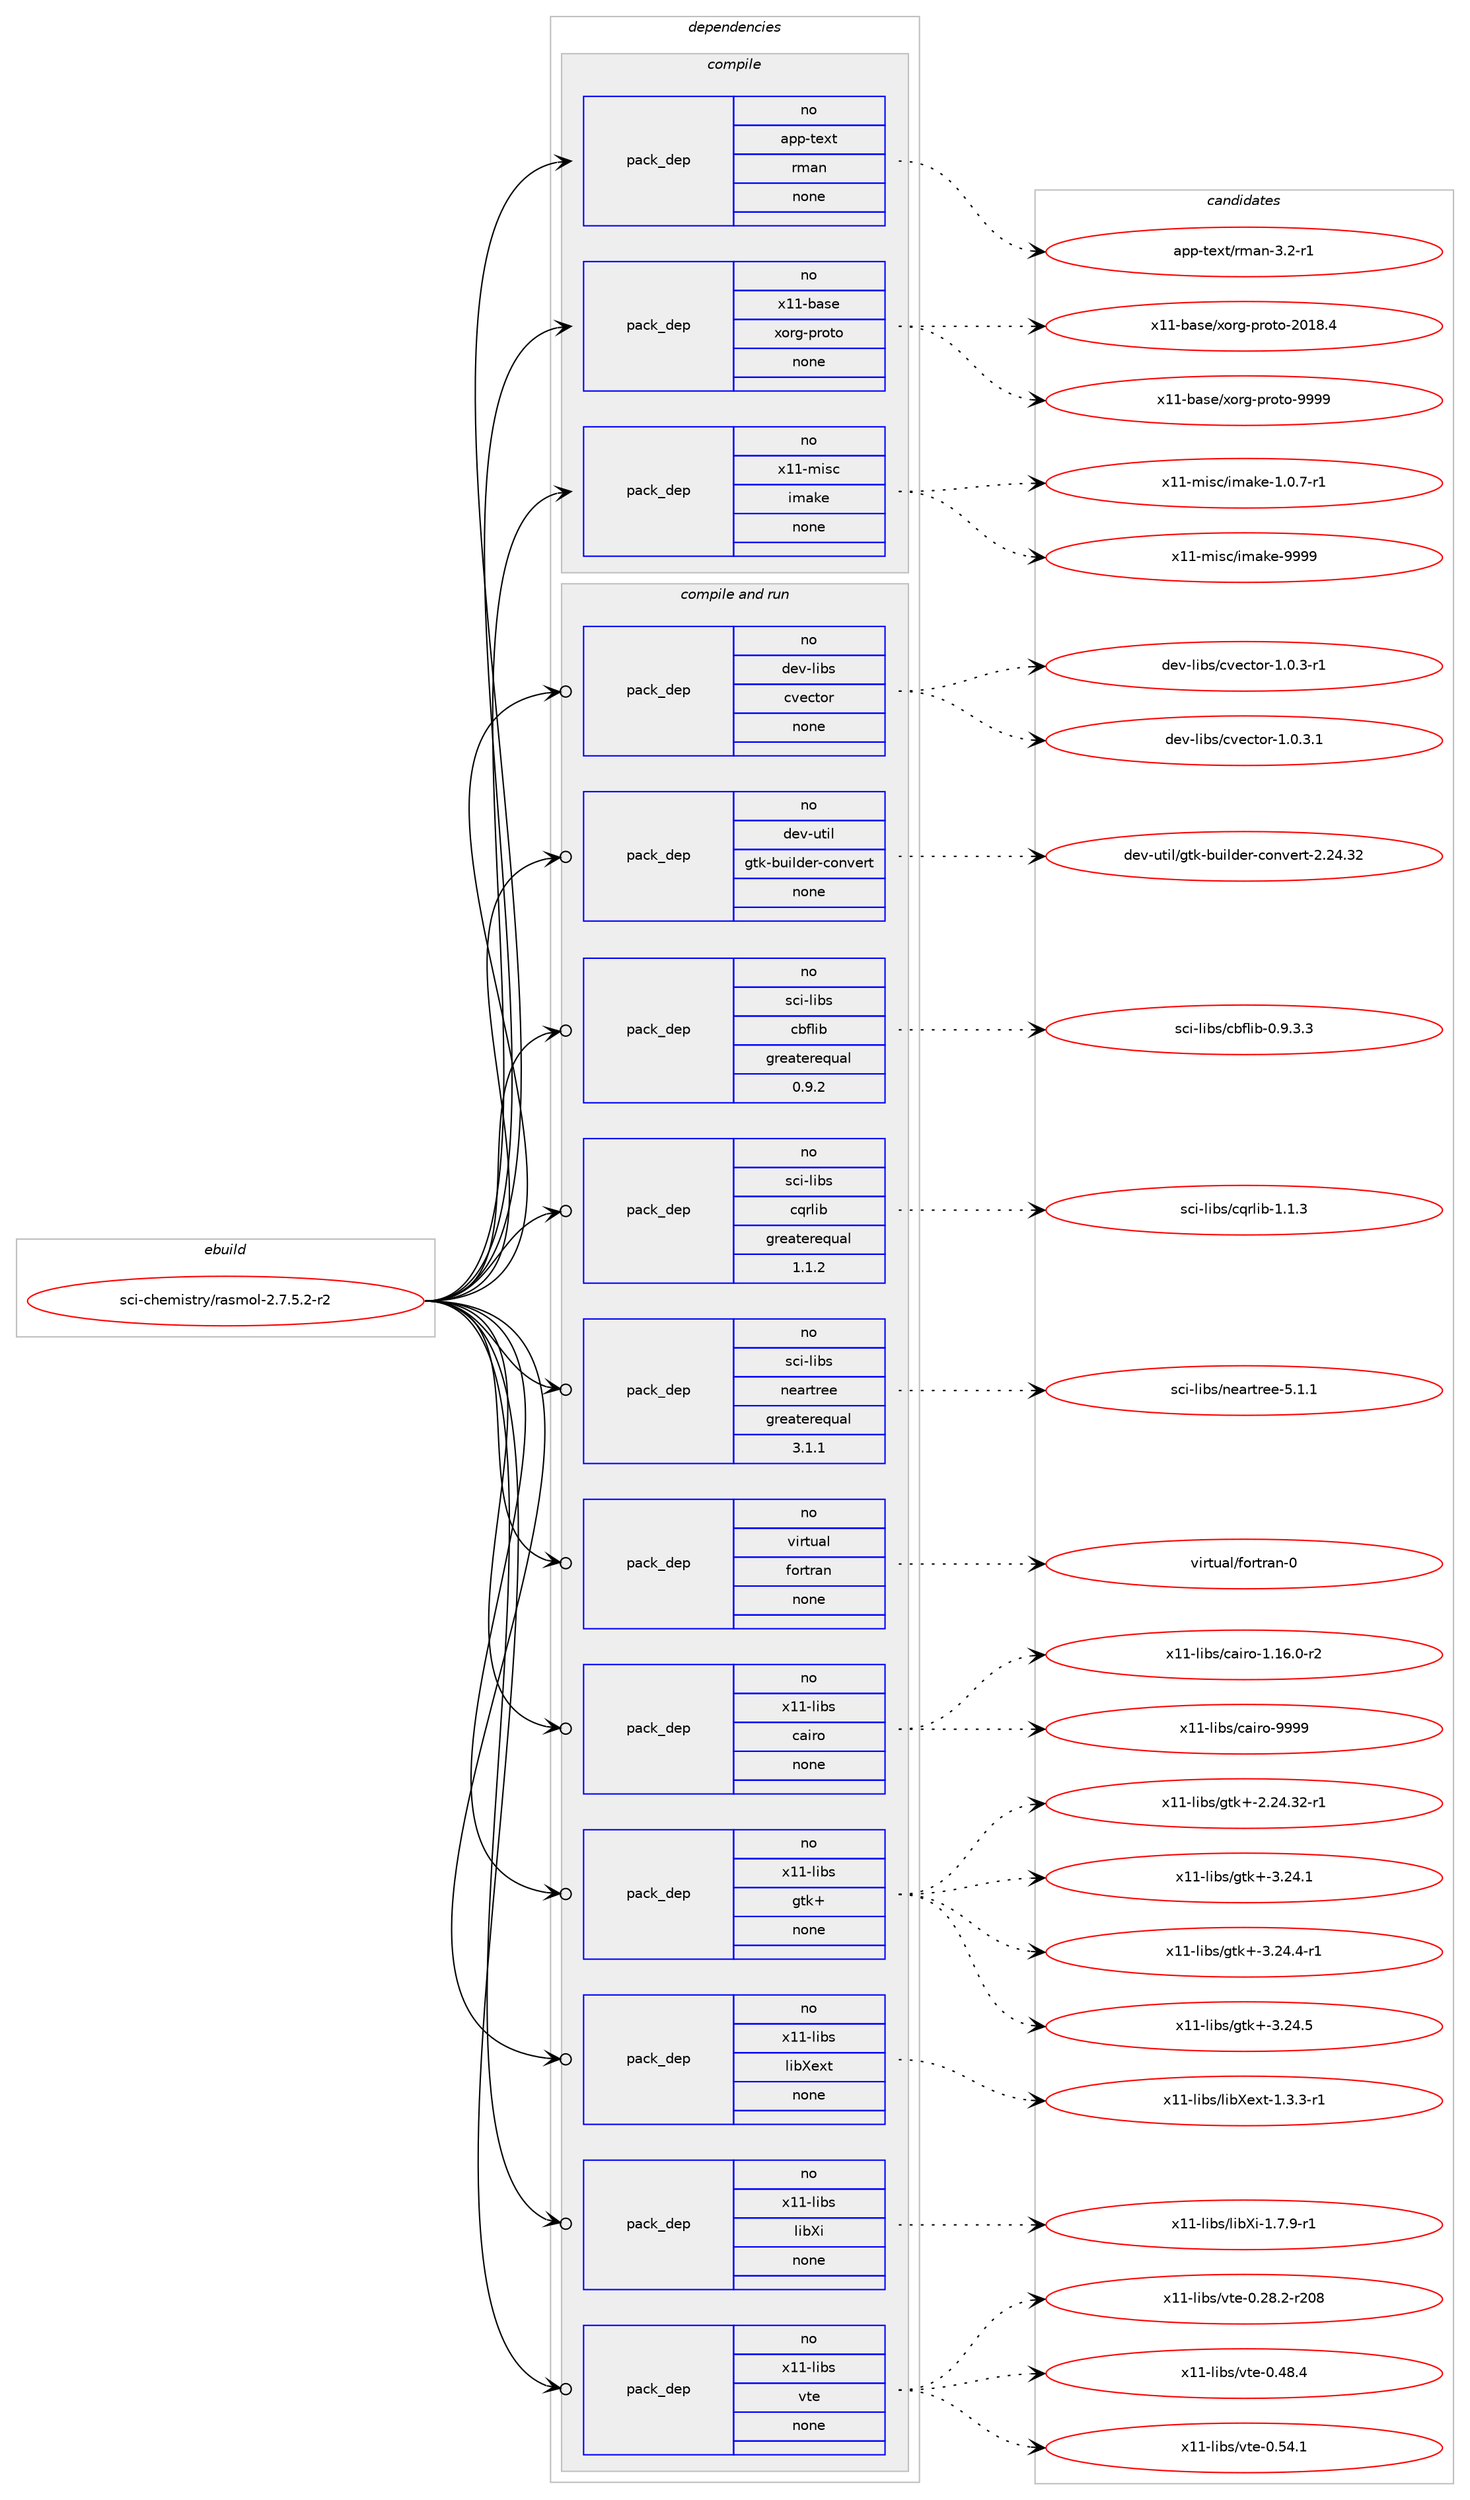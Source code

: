 digraph prolog {

# *************
# Graph options
# *************

newrank=true;
concentrate=true;
compound=true;
graph [rankdir=LR,fontname=Helvetica,fontsize=10,ranksep=1.5];#, ranksep=2.5, nodesep=0.2];
edge  [arrowhead=vee];
node  [fontname=Helvetica,fontsize=10];

# **********
# The ebuild
# **********

subgraph cluster_leftcol {
color=gray;
rank=same;
label=<<i>ebuild</i>>;
id [label="sci-chemistry/rasmol-2.7.5.2-r2", color=red, width=4, href="../sci-chemistry/rasmol-2.7.5.2-r2.svg"];
}

# ****************
# The dependencies
# ****************

subgraph cluster_midcol {
color=gray;
label=<<i>dependencies</i>>;
subgraph cluster_compile {
fillcolor="#eeeeee";
style=filled;
label=<<i>compile</i>>;
subgraph pack1208535 {
dependency1688697 [label=<<TABLE BORDER="0" CELLBORDER="1" CELLSPACING="0" CELLPADDING="4" WIDTH="220"><TR><TD ROWSPAN="6" CELLPADDING="30">pack_dep</TD></TR><TR><TD WIDTH="110">no</TD></TR><TR><TD>app-text</TD></TR><TR><TD>rman</TD></TR><TR><TD>none</TD></TR><TR><TD></TD></TR></TABLE>>, shape=none, color=blue];
}
id:e -> dependency1688697:w [weight=20,style="solid",arrowhead="vee"];
subgraph pack1208536 {
dependency1688698 [label=<<TABLE BORDER="0" CELLBORDER="1" CELLSPACING="0" CELLPADDING="4" WIDTH="220"><TR><TD ROWSPAN="6" CELLPADDING="30">pack_dep</TD></TR><TR><TD WIDTH="110">no</TD></TR><TR><TD>x11-base</TD></TR><TR><TD>xorg-proto</TD></TR><TR><TD>none</TD></TR><TR><TD></TD></TR></TABLE>>, shape=none, color=blue];
}
id:e -> dependency1688698:w [weight=20,style="solid",arrowhead="vee"];
subgraph pack1208537 {
dependency1688699 [label=<<TABLE BORDER="0" CELLBORDER="1" CELLSPACING="0" CELLPADDING="4" WIDTH="220"><TR><TD ROWSPAN="6" CELLPADDING="30">pack_dep</TD></TR><TR><TD WIDTH="110">no</TD></TR><TR><TD>x11-misc</TD></TR><TR><TD>imake</TD></TR><TR><TD>none</TD></TR><TR><TD></TD></TR></TABLE>>, shape=none, color=blue];
}
id:e -> dependency1688699:w [weight=20,style="solid",arrowhead="vee"];
}
subgraph cluster_compileandrun {
fillcolor="#eeeeee";
style=filled;
label=<<i>compile and run</i>>;
subgraph pack1208538 {
dependency1688700 [label=<<TABLE BORDER="0" CELLBORDER="1" CELLSPACING="0" CELLPADDING="4" WIDTH="220"><TR><TD ROWSPAN="6" CELLPADDING="30">pack_dep</TD></TR><TR><TD WIDTH="110">no</TD></TR><TR><TD>dev-libs</TD></TR><TR><TD>cvector</TD></TR><TR><TD>none</TD></TR><TR><TD></TD></TR></TABLE>>, shape=none, color=blue];
}
id:e -> dependency1688700:w [weight=20,style="solid",arrowhead="odotvee"];
subgraph pack1208539 {
dependency1688701 [label=<<TABLE BORDER="0" CELLBORDER="1" CELLSPACING="0" CELLPADDING="4" WIDTH="220"><TR><TD ROWSPAN="6" CELLPADDING="30">pack_dep</TD></TR><TR><TD WIDTH="110">no</TD></TR><TR><TD>dev-util</TD></TR><TR><TD>gtk-builder-convert</TD></TR><TR><TD>none</TD></TR><TR><TD></TD></TR></TABLE>>, shape=none, color=blue];
}
id:e -> dependency1688701:w [weight=20,style="solid",arrowhead="odotvee"];
subgraph pack1208540 {
dependency1688702 [label=<<TABLE BORDER="0" CELLBORDER="1" CELLSPACING="0" CELLPADDING="4" WIDTH="220"><TR><TD ROWSPAN="6" CELLPADDING="30">pack_dep</TD></TR><TR><TD WIDTH="110">no</TD></TR><TR><TD>sci-libs</TD></TR><TR><TD>cbflib</TD></TR><TR><TD>greaterequal</TD></TR><TR><TD>0.9.2</TD></TR></TABLE>>, shape=none, color=blue];
}
id:e -> dependency1688702:w [weight=20,style="solid",arrowhead="odotvee"];
subgraph pack1208541 {
dependency1688703 [label=<<TABLE BORDER="0" CELLBORDER="1" CELLSPACING="0" CELLPADDING="4" WIDTH="220"><TR><TD ROWSPAN="6" CELLPADDING="30">pack_dep</TD></TR><TR><TD WIDTH="110">no</TD></TR><TR><TD>sci-libs</TD></TR><TR><TD>cqrlib</TD></TR><TR><TD>greaterequal</TD></TR><TR><TD>1.1.2</TD></TR></TABLE>>, shape=none, color=blue];
}
id:e -> dependency1688703:w [weight=20,style="solid",arrowhead="odotvee"];
subgraph pack1208542 {
dependency1688704 [label=<<TABLE BORDER="0" CELLBORDER="1" CELLSPACING="0" CELLPADDING="4" WIDTH="220"><TR><TD ROWSPAN="6" CELLPADDING="30">pack_dep</TD></TR><TR><TD WIDTH="110">no</TD></TR><TR><TD>sci-libs</TD></TR><TR><TD>neartree</TD></TR><TR><TD>greaterequal</TD></TR><TR><TD>3.1.1</TD></TR></TABLE>>, shape=none, color=blue];
}
id:e -> dependency1688704:w [weight=20,style="solid",arrowhead="odotvee"];
subgraph pack1208543 {
dependency1688705 [label=<<TABLE BORDER="0" CELLBORDER="1" CELLSPACING="0" CELLPADDING="4" WIDTH="220"><TR><TD ROWSPAN="6" CELLPADDING="30">pack_dep</TD></TR><TR><TD WIDTH="110">no</TD></TR><TR><TD>virtual</TD></TR><TR><TD>fortran</TD></TR><TR><TD>none</TD></TR><TR><TD></TD></TR></TABLE>>, shape=none, color=blue];
}
id:e -> dependency1688705:w [weight=20,style="solid",arrowhead="odotvee"];
subgraph pack1208544 {
dependency1688706 [label=<<TABLE BORDER="0" CELLBORDER="1" CELLSPACING="0" CELLPADDING="4" WIDTH="220"><TR><TD ROWSPAN="6" CELLPADDING="30">pack_dep</TD></TR><TR><TD WIDTH="110">no</TD></TR><TR><TD>x11-libs</TD></TR><TR><TD>cairo</TD></TR><TR><TD>none</TD></TR><TR><TD></TD></TR></TABLE>>, shape=none, color=blue];
}
id:e -> dependency1688706:w [weight=20,style="solid",arrowhead="odotvee"];
subgraph pack1208545 {
dependency1688707 [label=<<TABLE BORDER="0" CELLBORDER="1" CELLSPACING="0" CELLPADDING="4" WIDTH="220"><TR><TD ROWSPAN="6" CELLPADDING="30">pack_dep</TD></TR><TR><TD WIDTH="110">no</TD></TR><TR><TD>x11-libs</TD></TR><TR><TD>gtk+</TD></TR><TR><TD>none</TD></TR><TR><TD></TD></TR></TABLE>>, shape=none, color=blue];
}
id:e -> dependency1688707:w [weight=20,style="solid",arrowhead="odotvee"];
subgraph pack1208546 {
dependency1688708 [label=<<TABLE BORDER="0" CELLBORDER="1" CELLSPACING="0" CELLPADDING="4" WIDTH="220"><TR><TD ROWSPAN="6" CELLPADDING="30">pack_dep</TD></TR><TR><TD WIDTH="110">no</TD></TR><TR><TD>x11-libs</TD></TR><TR><TD>libXext</TD></TR><TR><TD>none</TD></TR><TR><TD></TD></TR></TABLE>>, shape=none, color=blue];
}
id:e -> dependency1688708:w [weight=20,style="solid",arrowhead="odotvee"];
subgraph pack1208547 {
dependency1688709 [label=<<TABLE BORDER="0" CELLBORDER="1" CELLSPACING="0" CELLPADDING="4" WIDTH="220"><TR><TD ROWSPAN="6" CELLPADDING="30">pack_dep</TD></TR><TR><TD WIDTH="110">no</TD></TR><TR><TD>x11-libs</TD></TR><TR><TD>libXi</TD></TR><TR><TD>none</TD></TR><TR><TD></TD></TR></TABLE>>, shape=none, color=blue];
}
id:e -> dependency1688709:w [weight=20,style="solid",arrowhead="odotvee"];
subgraph pack1208548 {
dependency1688710 [label=<<TABLE BORDER="0" CELLBORDER="1" CELLSPACING="0" CELLPADDING="4" WIDTH="220"><TR><TD ROWSPAN="6" CELLPADDING="30">pack_dep</TD></TR><TR><TD WIDTH="110">no</TD></TR><TR><TD>x11-libs</TD></TR><TR><TD>vte</TD></TR><TR><TD>none</TD></TR><TR><TD></TD></TR></TABLE>>, shape=none, color=blue];
}
id:e -> dependency1688710:w [weight=20,style="solid",arrowhead="odotvee"];
}
subgraph cluster_run {
fillcolor="#eeeeee";
style=filled;
label=<<i>run</i>>;
}
}

# **************
# The candidates
# **************

subgraph cluster_choices {
rank=same;
color=gray;
label=<<i>candidates</i>>;

subgraph choice1208535 {
color=black;
nodesep=1;
choice97112112451161011201164711410997110455146504511449 [label="app-text/rman-3.2-r1", color=red, width=4,href="../app-text/rman-3.2-r1.svg"];
dependency1688697:e -> choice97112112451161011201164711410997110455146504511449:w [style=dotted,weight="100"];
}
subgraph choice1208536 {
color=black;
nodesep=1;
choice1204949459897115101471201111141034511211411111611145504849564652 [label="x11-base/xorg-proto-2018.4", color=red, width=4,href="../x11-base/xorg-proto-2018.4.svg"];
choice120494945989711510147120111114103451121141111161114557575757 [label="x11-base/xorg-proto-9999", color=red, width=4,href="../x11-base/xorg-proto-9999.svg"];
dependency1688698:e -> choice1204949459897115101471201111141034511211411111611145504849564652:w [style=dotted,weight="100"];
dependency1688698:e -> choice120494945989711510147120111114103451121141111161114557575757:w [style=dotted,weight="100"];
}
subgraph choice1208537 {
color=black;
nodesep=1;
choice1204949451091051159947105109971071014549464846554511449 [label="x11-misc/imake-1.0.7-r1", color=red, width=4,href="../x11-misc/imake-1.0.7-r1.svg"];
choice1204949451091051159947105109971071014557575757 [label="x11-misc/imake-9999", color=red, width=4,href="../x11-misc/imake-9999.svg"];
dependency1688699:e -> choice1204949451091051159947105109971071014549464846554511449:w [style=dotted,weight="100"];
dependency1688699:e -> choice1204949451091051159947105109971071014557575757:w [style=dotted,weight="100"];
}
subgraph choice1208538 {
color=black;
nodesep=1;
choice10010111845108105981154799118101991161111144549464846514511449 [label="dev-libs/cvector-1.0.3-r1", color=red, width=4,href="../dev-libs/cvector-1.0.3-r1.svg"];
choice10010111845108105981154799118101991161111144549464846514649 [label="dev-libs/cvector-1.0.3.1", color=red, width=4,href="../dev-libs/cvector-1.0.3.1.svg"];
dependency1688700:e -> choice10010111845108105981154799118101991161111144549464846514511449:w [style=dotted,weight="100"];
dependency1688700:e -> choice10010111845108105981154799118101991161111144549464846514649:w [style=dotted,weight="100"];
}
subgraph choice1208539 {
color=black;
nodesep=1;
choice1001011184511711610510847103116107459811710510810010111445991111101181011141164550465052465150 [label="dev-util/gtk-builder-convert-2.24.32", color=red, width=4,href="../dev-util/gtk-builder-convert-2.24.32.svg"];
dependency1688701:e -> choice1001011184511711610510847103116107459811710510810010111445991111101181011141164550465052465150:w [style=dotted,weight="100"];
}
subgraph choice1208540 {
color=black;
nodesep=1;
choice115991054510810598115479998102108105984548465746514651 [label="sci-libs/cbflib-0.9.3.3", color=red, width=4,href="../sci-libs/cbflib-0.9.3.3.svg"];
dependency1688702:e -> choice115991054510810598115479998102108105984548465746514651:w [style=dotted,weight="100"];
}
subgraph choice1208541 {
color=black;
nodesep=1;
choice115991054510810598115479911311410810598454946494651 [label="sci-libs/cqrlib-1.1.3", color=red, width=4,href="../sci-libs/cqrlib-1.1.3.svg"];
dependency1688703:e -> choice115991054510810598115479911311410810598454946494651:w [style=dotted,weight="100"];
}
subgraph choice1208542 {
color=black;
nodesep=1;
choice1159910545108105981154711010197114116114101101455346494649 [label="sci-libs/neartree-5.1.1", color=red, width=4,href="../sci-libs/neartree-5.1.1.svg"];
dependency1688704:e -> choice1159910545108105981154711010197114116114101101455346494649:w [style=dotted,weight="100"];
}
subgraph choice1208543 {
color=black;
nodesep=1;
choice1181051141161179710847102111114116114971104548 [label="virtual/fortran-0", color=red, width=4,href="../virtual/fortran-0.svg"];
dependency1688705:e -> choice1181051141161179710847102111114116114971104548:w [style=dotted,weight="100"];
}
subgraph choice1208544 {
color=black;
nodesep=1;
choice12049494510810598115479997105114111454946495446484511450 [label="x11-libs/cairo-1.16.0-r2", color=red, width=4,href="../x11-libs/cairo-1.16.0-r2.svg"];
choice120494945108105981154799971051141114557575757 [label="x11-libs/cairo-9999", color=red, width=4,href="../x11-libs/cairo-9999.svg"];
dependency1688706:e -> choice12049494510810598115479997105114111454946495446484511450:w [style=dotted,weight="100"];
dependency1688706:e -> choice120494945108105981154799971051141114557575757:w [style=dotted,weight="100"];
}
subgraph choice1208545 {
color=black;
nodesep=1;
choice12049494510810598115471031161074345504650524651504511449 [label="x11-libs/gtk+-2.24.32-r1", color=red, width=4,href="../x11-libs/gtk+-2.24.32-r1.svg"];
choice12049494510810598115471031161074345514650524649 [label="x11-libs/gtk+-3.24.1", color=red, width=4,href="../x11-libs/gtk+-3.24.1.svg"];
choice120494945108105981154710311610743455146505246524511449 [label="x11-libs/gtk+-3.24.4-r1", color=red, width=4,href="../x11-libs/gtk+-3.24.4-r1.svg"];
choice12049494510810598115471031161074345514650524653 [label="x11-libs/gtk+-3.24.5", color=red, width=4,href="../x11-libs/gtk+-3.24.5.svg"];
dependency1688707:e -> choice12049494510810598115471031161074345504650524651504511449:w [style=dotted,weight="100"];
dependency1688707:e -> choice12049494510810598115471031161074345514650524649:w [style=dotted,weight="100"];
dependency1688707:e -> choice120494945108105981154710311610743455146505246524511449:w [style=dotted,weight="100"];
dependency1688707:e -> choice12049494510810598115471031161074345514650524653:w [style=dotted,weight="100"];
}
subgraph choice1208546 {
color=black;
nodesep=1;
choice120494945108105981154710810598881011201164549465146514511449 [label="x11-libs/libXext-1.3.3-r1", color=red, width=4,href="../x11-libs/libXext-1.3.3-r1.svg"];
dependency1688708:e -> choice120494945108105981154710810598881011201164549465146514511449:w [style=dotted,weight="100"];
}
subgraph choice1208547 {
color=black;
nodesep=1;
choice120494945108105981154710810598881054549465546574511449 [label="x11-libs/libXi-1.7.9-r1", color=red, width=4,href="../x11-libs/libXi-1.7.9-r1.svg"];
dependency1688709:e -> choice120494945108105981154710810598881054549465546574511449:w [style=dotted,weight="100"];
}
subgraph choice1208548 {
color=black;
nodesep=1;
choice12049494510810598115471181161014548465056465045114504856 [label="x11-libs/vte-0.28.2-r208", color=red, width=4,href="../x11-libs/vte-0.28.2-r208.svg"];
choice120494945108105981154711811610145484652564652 [label="x11-libs/vte-0.48.4", color=red, width=4,href="../x11-libs/vte-0.48.4.svg"];
choice120494945108105981154711811610145484653524649 [label="x11-libs/vte-0.54.1", color=red, width=4,href="../x11-libs/vte-0.54.1.svg"];
dependency1688710:e -> choice12049494510810598115471181161014548465056465045114504856:w [style=dotted,weight="100"];
dependency1688710:e -> choice120494945108105981154711811610145484652564652:w [style=dotted,weight="100"];
dependency1688710:e -> choice120494945108105981154711811610145484653524649:w [style=dotted,weight="100"];
}
}

}
